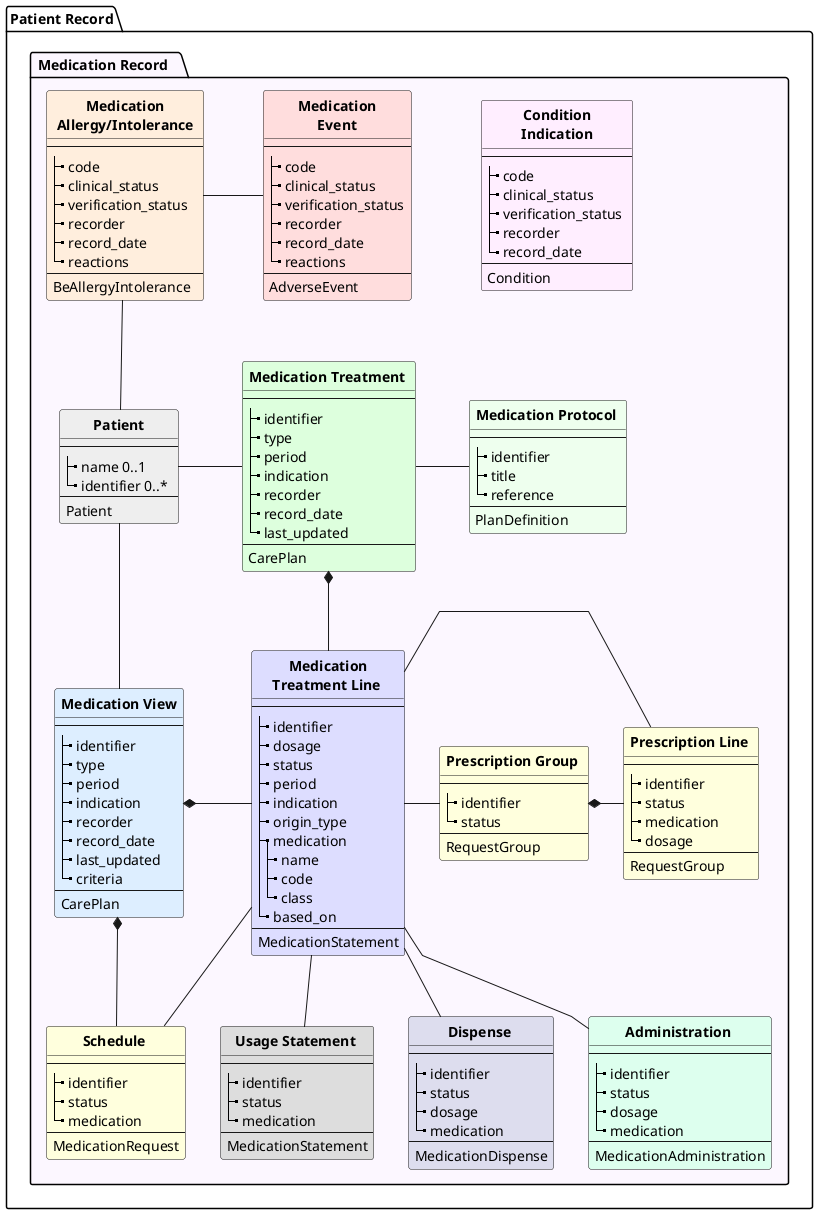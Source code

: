 @startuml
hide stereotype
hide circle
skinparam linetype polyline
'!pragma graphviz_dot smetana

package "Patient Record" as PR {

  package " Medication Record   " as MR #FCF7FF {
    class "**Patient**" as p #EEE {
--
|_ name 0..1
|_ identifier 0..*   
--
Patient  
        }
    class " **Medication View** " as MS #DEF {
        --
        |_ identifier
        |_ type
        |_ period
        |_ indication
        |_ recorder
        |_ record_date
        |_ last_updated
        |_ criteria
        --
        CarePlan
    }


    class " **Medication** \n **Treatment Line ** " as MTL #DDF {
        --
        |_ identifier
        |_ dosage
        |_ status
        |_ period
        |_ indication
        |_ origin_type
        |_ medication
          |_ name
          |_ code
          |_ class
        |_ based_on
        --
        MedicationStatement
    }

    class " **Medication Treatment**  " as MT #DFD {
        --
        |_ identifier
        |_ type
        |_ period
        |_ indication
        |_ recorder
        |_ record_date
        |_ last_updated
        --
        CarePlan
    }




    class " **Medication Protocol**  " as MP #EFE {
    --
    |_ identifier
    |_ title
    |_ reference
    --
    PlanDefinition
    }


class " **Medication** \n  **Allergy/Intolerance**  " as MAL #FED {
--
|_ code
|_ clinical_status
|_ verification_status  
|_ recorder
|_ record_date
|_ reactions
--
BeAllergyIntolerance
}

class " **Prescription Group**  " as PRE #FFD {
--
|_ identifier
|_ status
--
RequestGroup
}

class " **Prescription Line**  " as PREL #FFD {
--
|_ identifier
|_ status
|_ medication
|_ dosage
--
RequestGroup
}


class " **Schedule**  " as SCH #FFD {
--
|_ identifier
|_ status
|_ medication
--
MedicationRequest
}

class " **Dispense**  " as DIS #DDE {
--
|_ identifier
|_ status
|_ dosage
|_ medication
--
MedicationDispense
}

class " **Administration**  " as ADM #DFE {
--
|_ identifier
|_ status
|_ dosage
|_ medication
--
MedicationAdministration
}

class " **Usage Statement**  " as USE #DDD {
--
|_ identifier
|_ status
|_ medication
--
MedicationStatement
}




class " **Medication** \n  **Event**  " as ADE #FDD {
--
|_ code
|_ clinical_status
|_ verification_status  
|_ recorder
|_ record_date
|_ reactions
--
AdverseEvent
}



class " **Condition** \n **Indication** " as IND #FEF {
--
|_ code
|_ clinical_status
|_ verification_status   
|_ recorder
|_ record_date
--
Condition
}


p -d- MS
MS *-r- MTL: "         "
MT *-d- MTL: "         "
p -r- MT : "        "
MT -r- MP : "     "

p -u- MAL
MAL -r- ADE : "       "
ADE -r[hidden]- IND : "          "


PRE *-r- PREL

MTL -r- PRE
MTL - PREL
MTL - USE
MTL -d- DIS
MTL - ADM
MS *-d- SCH
MTL - SCH

'MS -d[hidden]- USE
SCH -r[hidden]- USE
USE -r[hidden]- DIS
DIS -r[hidden]- ADM



  }
}
@enduml
